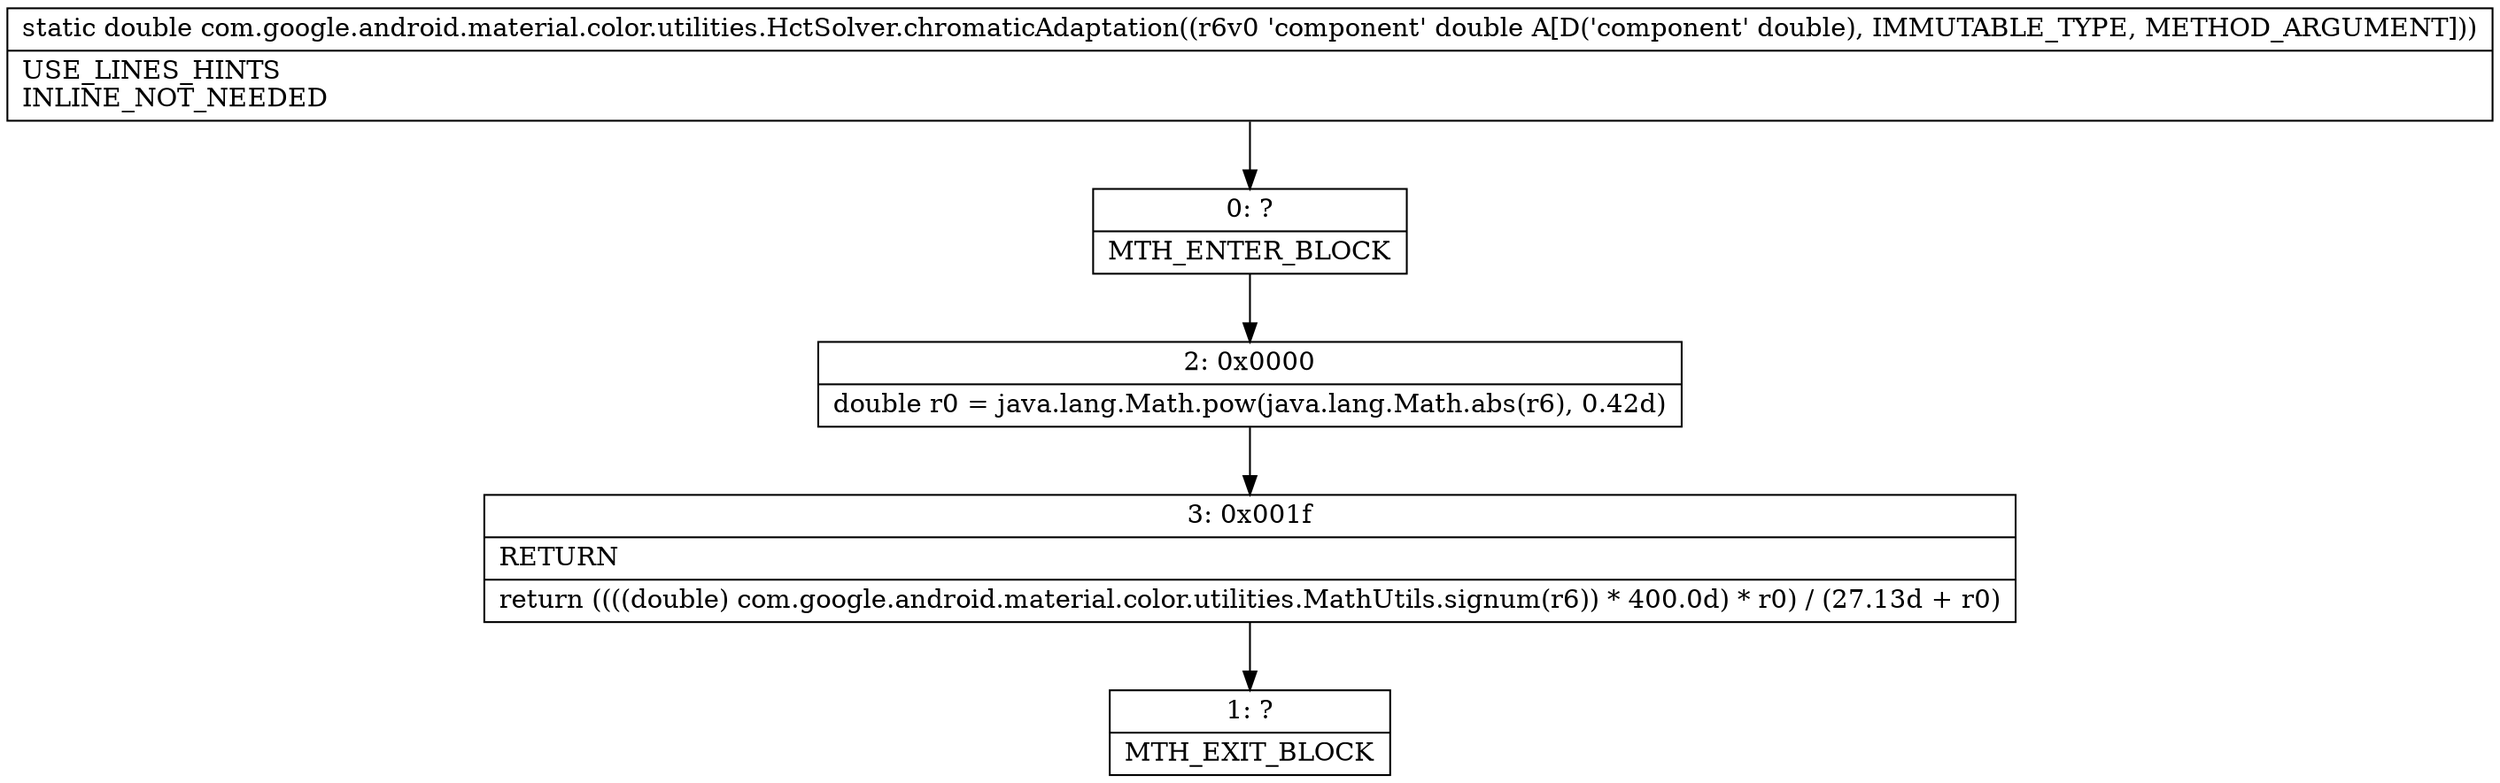digraph "CFG forcom.google.android.material.color.utilities.HctSolver.chromaticAdaptation(D)D" {
Node_0 [shape=record,label="{0\:\ ?|MTH_ENTER_BLOCK\l}"];
Node_2 [shape=record,label="{2\:\ 0x0000|double r0 = java.lang.Math.pow(java.lang.Math.abs(r6), 0.42d)\l}"];
Node_3 [shape=record,label="{3\:\ 0x001f|RETURN\l|return ((((double) com.google.android.material.color.utilities.MathUtils.signum(r6)) * 400.0d) * r0) \/ (27.13d + r0)\l}"];
Node_1 [shape=record,label="{1\:\ ?|MTH_EXIT_BLOCK\l}"];
MethodNode[shape=record,label="{static double com.google.android.material.color.utilities.HctSolver.chromaticAdaptation((r6v0 'component' double A[D('component' double), IMMUTABLE_TYPE, METHOD_ARGUMENT]))  | USE_LINES_HINTS\lINLINE_NOT_NEEDED\l}"];
MethodNode -> Node_0;Node_0 -> Node_2;
Node_2 -> Node_3;
Node_3 -> Node_1;
}

